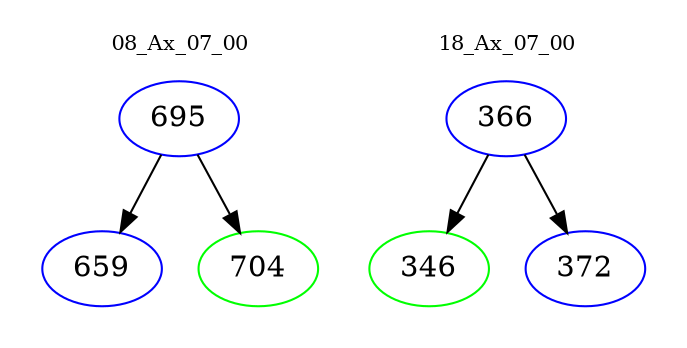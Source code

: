 digraph{
subgraph cluster_0 {
color = white
label = "08_Ax_07_00";
fontsize=10;
T0_695 [label="695", color="blue"]
T0_695 -> T0_659 [color="black"]
T0_659 [label="659", color="blue"]
T0_695 -> T0_704 [color="black"]
T0_704 [label="704", color="green"]
}
subgraph cluster_1 {
color = white
label = "18_Ax_07_00";
fontsize=10;
T1_366 [label="366", color="blue"]
T1_366 -> T1_346 [color="black"]
T1_346 [label="346", color="green"]
T1_366 -> T1_372 [color="black"]
T1_372 [label="372", color="blue"]
}
}
